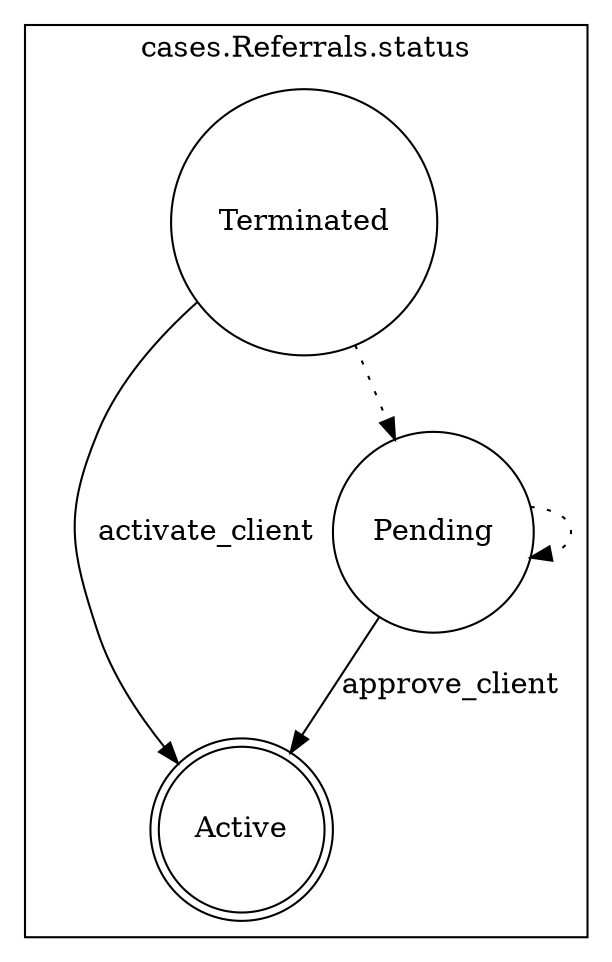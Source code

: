 digraph {
	subgraph cluster_cases_Referrals_status {
		graph [label="cases.Referrals.status"]
		"cases.referrals.status.Active" [label=Active shape=doublecircle]
		"cases.referrals.status.Terminated" [label=Terminated shape=circle]
		"cases.referrals.status.Pending" [label=Pending shape=circle]
		"cases.referrals.status.Terminated" -> "cases.referrals.status.Pending" [style=dotted]
		"cases.referrals.status.Pending" -> "cases.referrals.status.Pending" [style=dotted]
		"cases.referrals.status.Terminated" -> "cases.referrals.status.Active" [label=activate_client]
		"cases.referrals.status.Pending" -> "cases.referrals.status.Active" [label=approve_client]
	}
}
